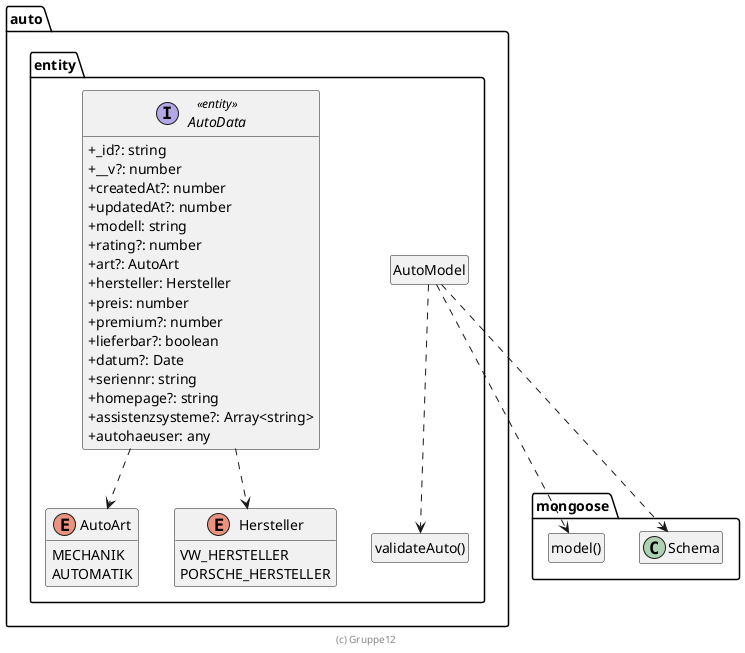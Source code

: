 ' Copyright (C) 2019 - present Juergen Zimmermann, Hochschule Karlsruhe
'
' This program is free software: you can redistribute it and/or modify
' it under the terms of the GNU General Public License as published by
' the Free Software Foundation, either version 3 of the License, or
' (at your option) any later version.
'
' This program is distributed in the hope that it will be useful,
' but WITHOUT ANY WARRANTY; without even the implied warranty of
' MERCHANTABILITY or FITNESS FOR A PARTICULAR PURPOSE.  See the
' GNU General Public License for more details.
'
' You should have received a copy of the GNU General Public License
' along with this program.  If not, see <http://www.gnu.org/licenses/>.
@startuml Anwendungskern

!pragma useNewPackage
skinparam classAttributeIconSize 0
skinparam componentStyle uml2

package mongoose {
  class Schema

  class "model()" as model
  hide model circle
}

package auto.entity {
  class "validateAuto()" as validateAuto
  hide validateAuto circle

  class AutoModel
  hide AutoModel circle

  AutoModel ..> Schema
  AutoModel ..> model
  AutoModel ..> validateAuto

  AutoData ..> AutoArt
  AutoData ..> Hersteller

  enum AutoArt {
    MECHANIK
    AUTOMATIK
  }

  enum Hersteller {
    VW_HERSTELLER
    PORSCHE_HERSTELLER
  }

  interface AutoData <<entity>> {
    + _id?: string
    + __v?: number
    + createdAt?: number
    + updatedAt?: number
    + modell: string
    + rating?: number
    + art?: AutoArt
    + hersteller: Hersteller
    + preis: number
    + premium?: number
    + lieferbar?: boolean
    + datum?: Date
    + seriennr: string
    + homepage?: string
    + assistenzsysteme?: Array<string>
    + autohaeuser: any
  }
}

hide empty members

footer (c) Gruppe12

@enduml
